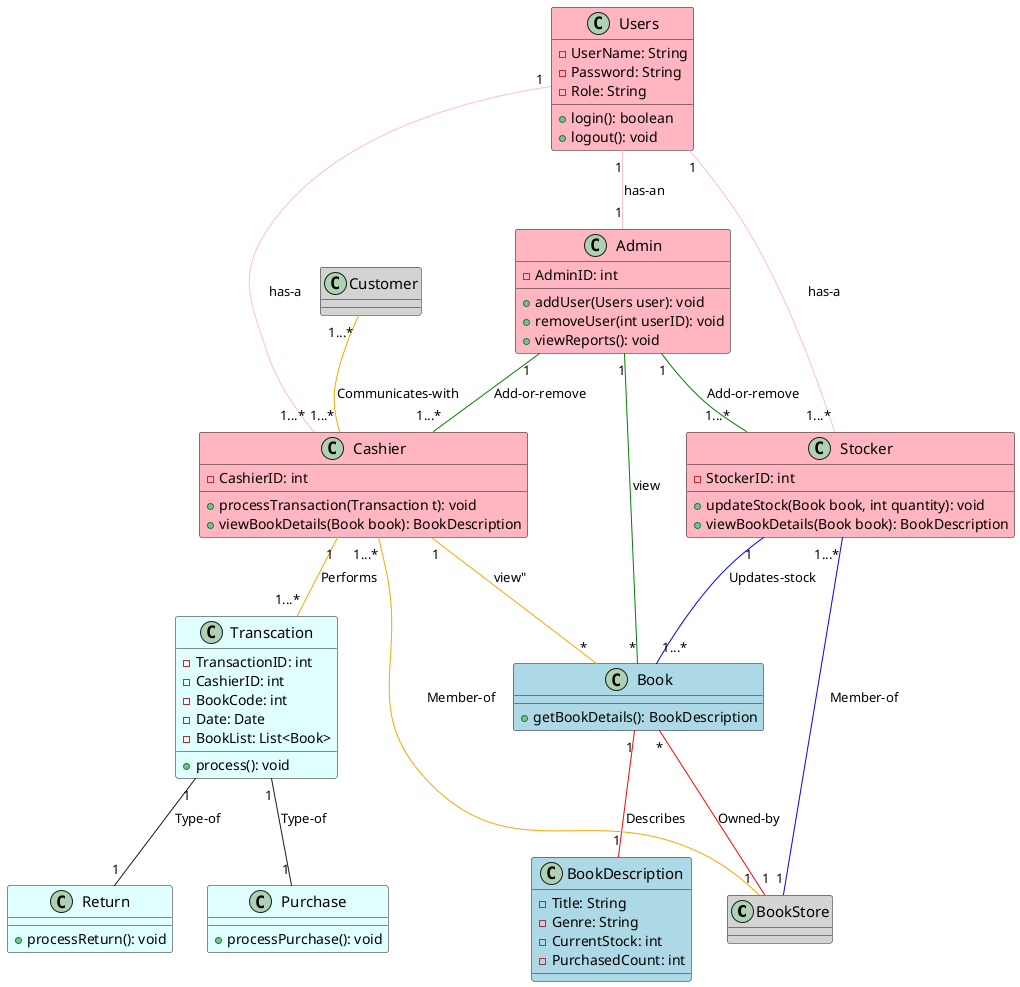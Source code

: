 @startuml

class BookStore #LightGray{
}

class Users #LightPink{
-UserName: String
-Password: String
-Role: String

+login(): boolean
+logout(): void
}

class Cashier #LightPink{
-CashierID: int
+processTransaction(Transaction t): void
+viewBookDetails(Book book): BookDescription
}

class Stocker #LightPink{
-StockerID: int
+updateStock(Book book, int quantity): void
+viewBookDetails(Book book): BookDescription
}

class Admin #LightPink{
-AdminID: int
+addUser(Users user): void
+removeUser(int userID): void
+viewReports(): void
}

class Book #LightBlue  {
+getBookDetails(): BookDescription
}

class BookDescription #LightBlue   {
-Title: String
-Genre: String
-CurrentStock: int
-PurchasedCount: int
}

class Transcation #LightCyan{
-TransactionID: int
-CashierID: int
-BookCode: int
-Date: Date
-BookList: List<Book>
+process(): void
}

class Purchase #LightCyan{
 +processPurchase(): void
}

class Return #LightCyan{
+processReturn(): void
}
class Customer #LightGray{
}



Users "1" -- "1...*" Cashier #pink:"has-a"
Users "1" -- "1...*" Stocker #pink:"has-a"
Users "1" -- "1" Admin  #pink:"has-an"

Stocker "1" -- "1...*" Book #blue:"Updates-stock"
Admin "1" -- "1...*" Cashier #green : "Add-or-remove"
Admin "1" -- "1...*" Stocker #green: "Add-or-remove"
Cashier "1" -- "1...*" Transcation #orange: "Performs"
Admin "1" -- "*" Book #green: "view"
Cashier"1" -- "*" Book #orange: "view""
Book "1" -- "1" BookDescription #red: "Describes"
Cashier"1...*" -- "1" BookStore #orange: "Member-of"
Stocker"1...*" -- "1" BookStore #blue : "Member-of"
Customer"1...*" -- "1...*" Cashier #orange: "Communicates-with "
Book"*" -- "1" BookStore#red: "Owned-by"
Transcation"1" -- "1" Purchase : "Type-of"
Transcation"1" -- "1" Return : "Type-of"


skinparam class {
FontName Times New Roman
FontSize 15
 }




@enduml